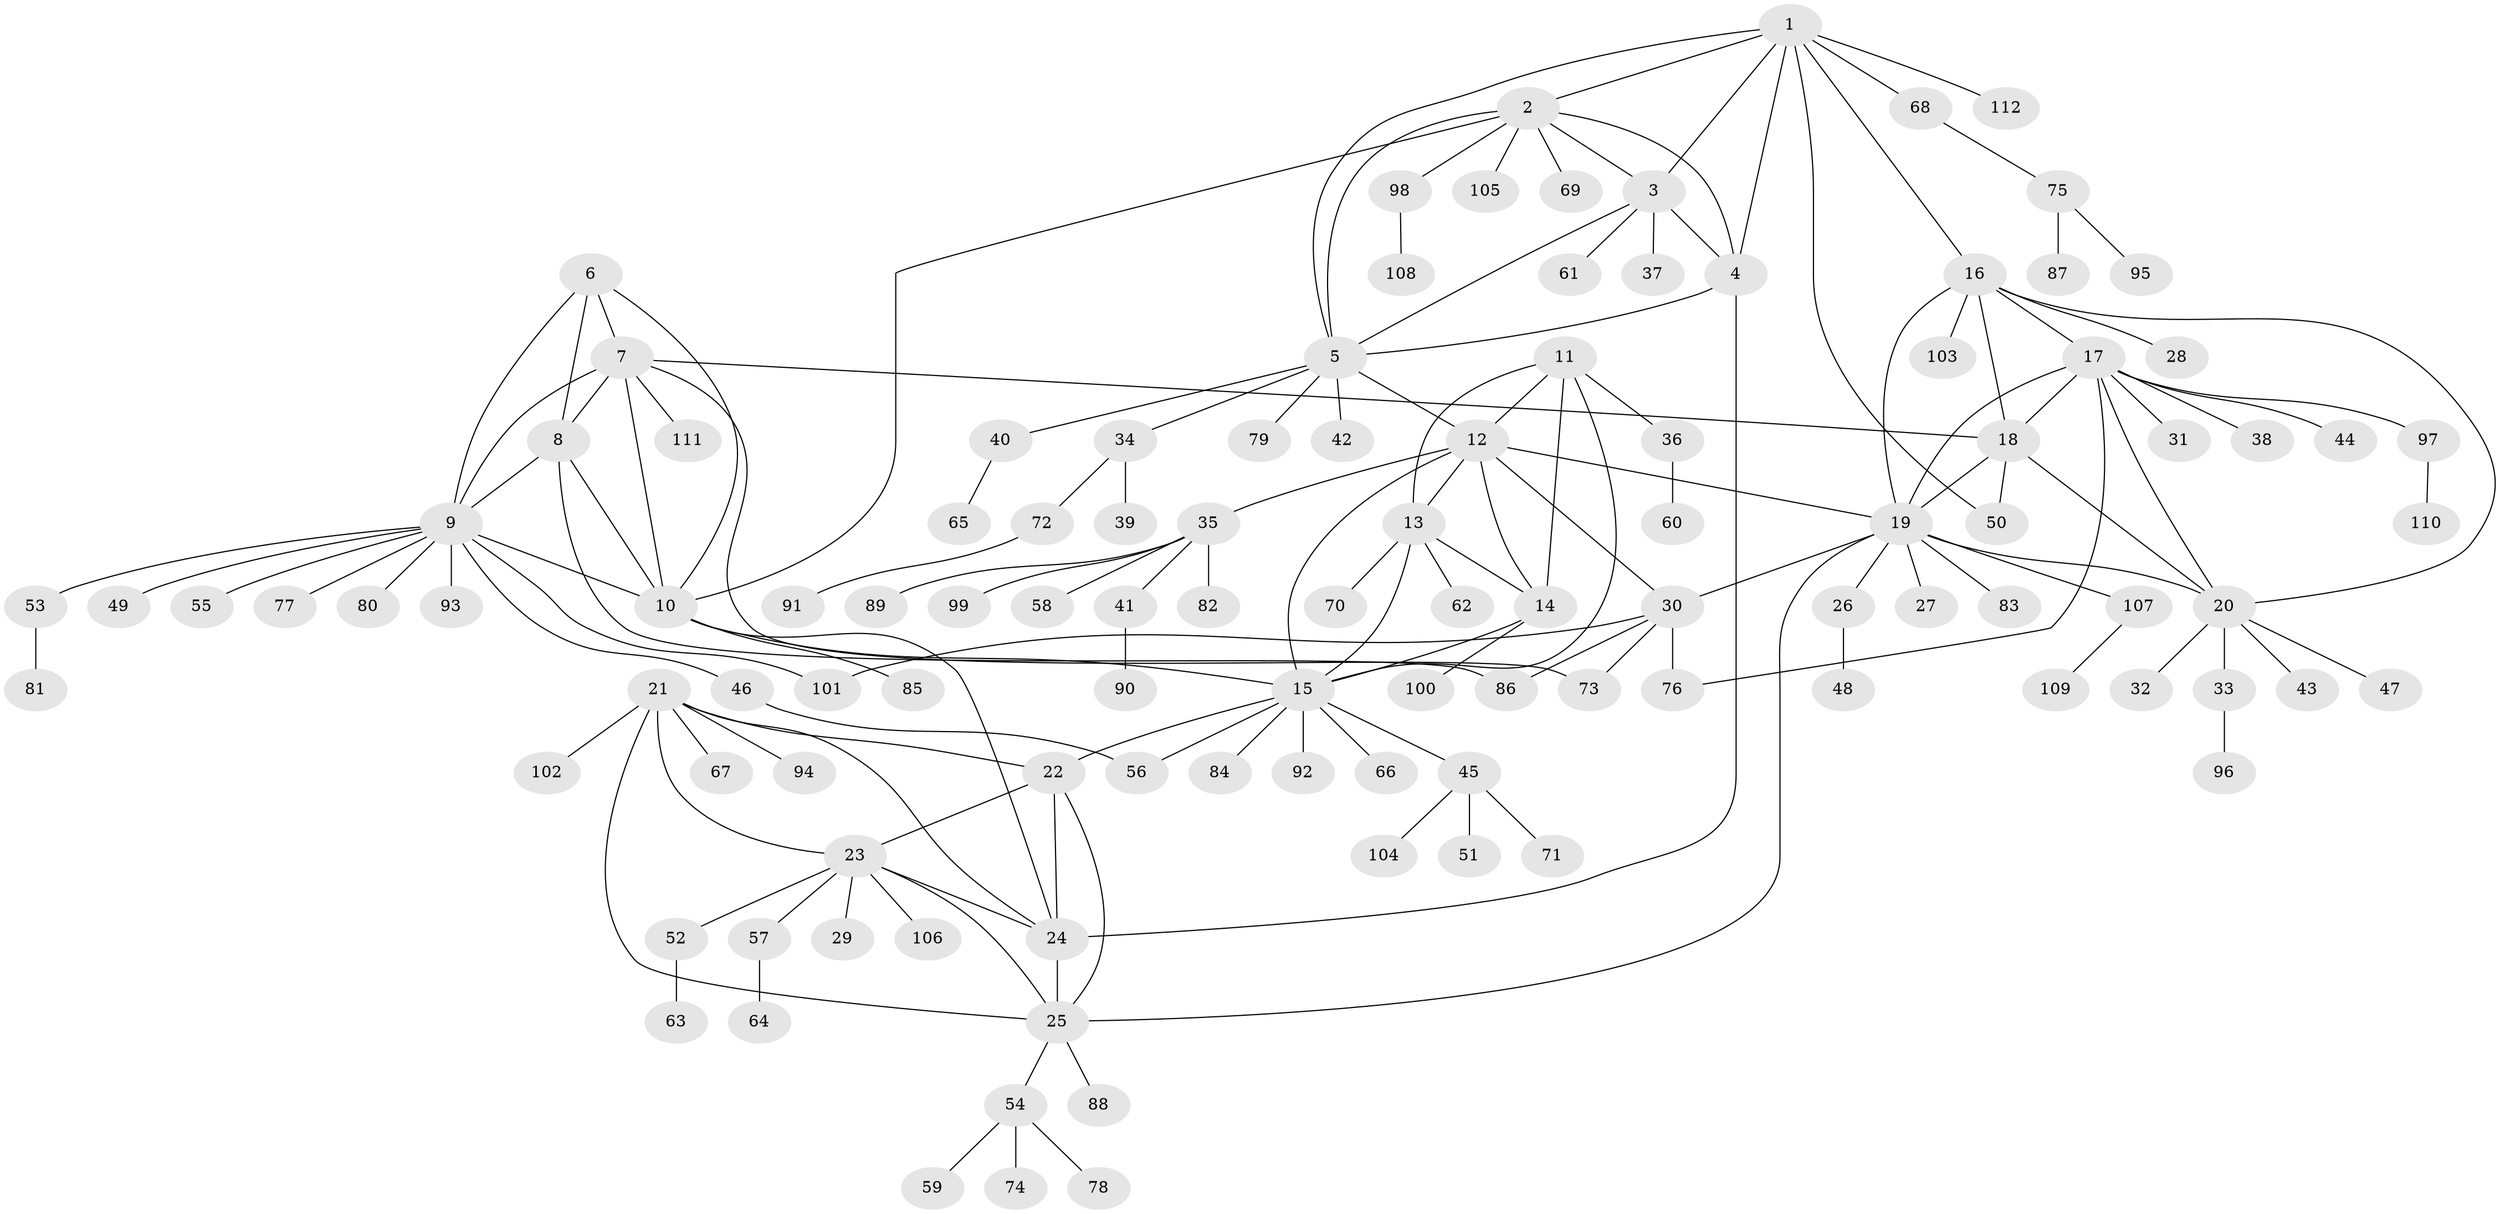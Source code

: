 // coarse degree distribution, {8: 0.04597701149425287, 5: 0.034482758620689655, 3: 0.034482758620689655, 14: 0.022988505747126436, 4: 0.022988505747126436, 6: 0.06896551724137931, 9: 0.011494252873563218, 7: 0.011494252873563218, 2: 0.12643678160919541, 1: 0.6206896551724138}
// Generated by graph-tools (version 1.1) at 2025/52/02/27/25 19:52:20]
// undirected, 112 vertices, 154 edges
graph export_dot {
graph [start="1"]
  node [color=gray90,style=filled];
  1;
  2;
  3;
  4;
  5;
  6;
  7;
  8;
  9;
  10;
  11;
  12;
  13;
  14;
  15;
  16;
  17;
  18;
  19;
  20;
  21;
  22;
  23;
  24;
  25;
  26;
  27;
  28;
  29;
  30;
  31;
  32;
  33;
  34;
  35;
  36;
  37;
  38;
  39;
  40;
  41;
  42;
  43;
  44;
  45;
  46;
  47;
  48;
  49;
  50;
  51;
  52;
  53;
  54;
  55;
  56;
  57;
  58;
  59;
  60;
  61;
  62;
  63;
  64;
  65;
  66;
  67;
  68;
  69;
  70;
  71;
  72;
  73;
  74;
  75;
  76;
  77;
  78;
  79;
  80;
  81;
  82;
  83;
  84;
  85;
  86;
  87;
  88;
  89;
  90;
  91;
  92;
  93;
  94;
  95;
  96;
  97;
  98;
  99;
  100;
  101;
  102;
  103;
  104;
  105;
  106;
  107;
  108;
  109;
  110;
  111;
  112;
  1 -- 2;
  1 -- 3;
  1 -- 4;
  1 -- 5;
  1 -- 16;
  1 -- 50;
  1 -- 68;
  1 -- 112;
  2 -- 3;
  2 -- 4;
  2 -- 5;
  2 -- 10;
  2 -- 69;
  2 -- 98;
  2 -- 105;
  3 -- 4;
  3 -- 5;
  3 -- 37;
  3 -- 61;
  4 -- 5;
  4 -- 24;
  5 -- 12;
  5 -- 34;
  5 -- 40;
  5 -- 42;
  5 -- 79;
  6 -- 7;
  6 -- 8;
  6 -- 9;
  6 -- 10;
  7 -- 8;
  7 -- 9;
  7 -- 10;
  7 -- 18;
  7 -- 73;
  7 -- 111;
  8 -- 9;
  8 -- 10;
  8 -- 86;
  9 -- 10;
  9 -- 46;
  9 -- 49;
  9 -- 53;
  9 -- 55;
  9 -- 77;
  9 -- 80;
  9 -- 93;
  9 -- 101;
  10 -- 15;
  10 -- 24;
  10 -- 85;
  11 -- 12;
  11 -- 13;
  11 -- 14;
  11 -- 15;
  11 -- 36;
  12 -- 13;
  12 -- 14;
  12 -- 15;
  12 -- 19;
  12 -- 30;
  12 -- 35;
  13 -- 14;
  13 -- 15;
  13 -- 62;
  13 -- 70;
  14 -- 15;
  14 -- 100;
  15 -- 22;
  15 -- 45;
  15 -- 56;
  15 -- 66;
  15 -- 84;
  15 -- 92;
  16 -- 17;
  16 -- 18;
  16 -- 19;
  16 -- 20;
  16 -- 28;
  16 -- 103;
  17 -- 18;
  17 -- 19;
  17 -- 20;
  17 -- 31;
  17 -- 38;
  17 -- 44;
  17 -- 76;
  17 -- 97;
  18 -- 19;
  18 -- 20;
  18 -- 50;
  19 -- 20;
  19 -- 25;
  19 -- 26;
  19 -- 27;
  19 -- 30;
  19 -- 83;
  19 -- 107;
  20 -- 32;
  20 -- 33;
  20 -- 43;
  20 -- 47;
  21 -- 22;
  21 -- 23;
  21 -- 24;
  21 -- 25;
  21 -- 67;
  21 -- 94;
  21 -- 102;
  22 -- 23;
  22 -- 24;
  22 -- 25;
  23 -- 24;
  23 -- 25;
  23 -- 29;
  23 -- 52;
  23 -- 57;
  23 -- 106;
  24 -- 25;
  25 -- 54;
  25 -- 88;
  26 -- 48;
  30 -- 73;
  30 -- 76;
  30 -- 86;
  30 -- 101;
  33 -- 96;
  34 -- 39;
  34 -- 72;
  35 -- 41;
  35 -- 58;
  35 -- 82;
  35 -- 89;
  35 -- 99;
  36 -- 60;
  40 -- 65;
  41 -- 90;
  45 -- 51;
  45 -- 71;
  45 -- 104;
  46 -- 56;
  52 -- 63;
  53 -- 81;
  54 -- 59;
  54 -- 74;
  54 -- 78;
  57 -- 64;
  68 -- 75;
  72 -- 91;
  75 -- 87;
  75 -- 95;
  97 -- 110;
  98 -- 108;
  107 -- 109;
}
